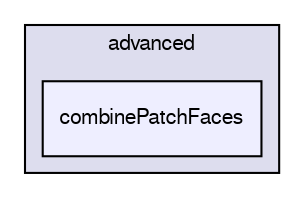 digraph "applications/utilities/mesh/advanced/combinePatchFaces" {
  bgcolor=transparent;
  compound=true
  node [ fontsize="10", fontname="FreeSans"];
  edge [ labelfontsize="10", labelfontname="FreeSans"];
  subgraph clusterdir_33cf184158805ce1a4614f861f9c9f7a {
    graph [ bgcolor="#ddddee", pencolor="black", label="advanced" fontname="FreeSans", fontsize="10", URL="dir_33cf184158805ce1a4614f861f9c9f7a.html"]
  dir_eb4abae7c4687d9bb506282a2c0cedb6 [shape=box, label="combinePatchFaces", style="filled", fillcolor="#eeeeff", pencolor="black", URL="dir_eb4abae7c4687d9bb506282a2c0cedb6.html"];
  }
}
